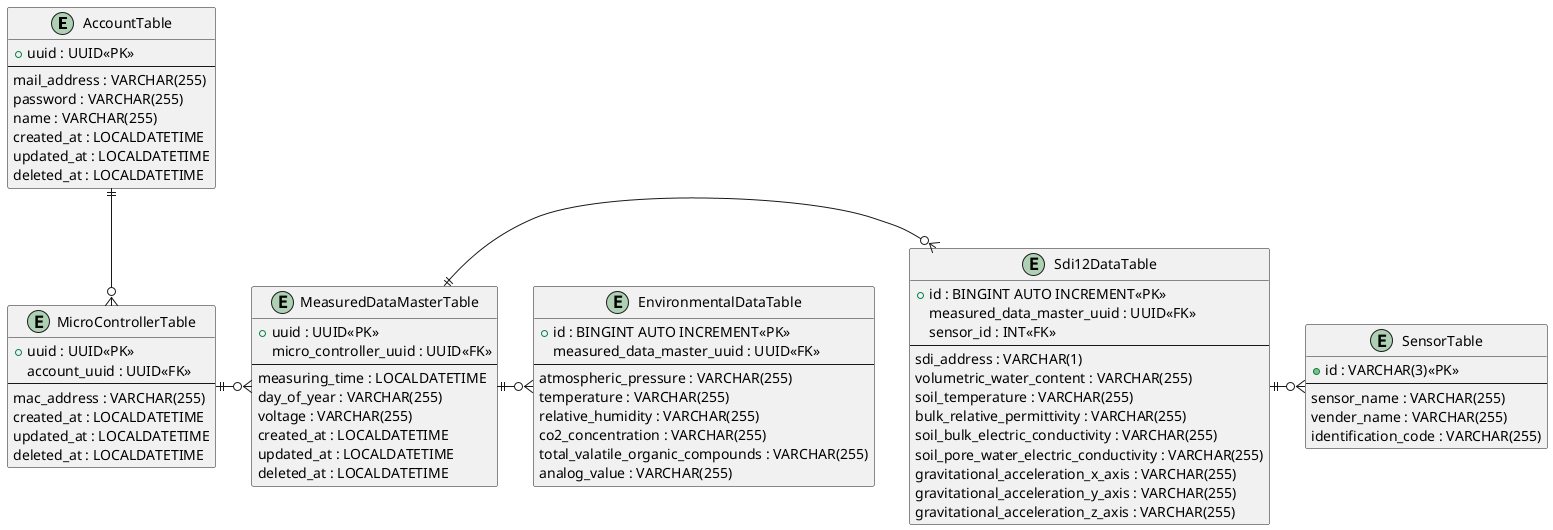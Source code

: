 @startuml stamp-iot 
entity "AccountTable" {
    +uuid : UUID<<PK>>
    --
    mail_address : VARCHAR(255)
    password : VARCHAR(255)
    name : VARCHAR(255)
    created_at : LOCALDATETIME
    updated_at : LOCALDATETIME
    deleted_at : LOCALDATETIME
}

entity "MicroControllerTable" {
    +uuid : UUID<<PK>>
    account_uuid : UUID<<FK>>
    --
    mac_address : VARCHAR(255)
    created_at : LOCALDATETIME
    updated_at : LOCALDATETIME
    deleted_at : LOCALDATETIME
}

entity "MeasuredDataMasterTable" {
    +uuid : UUID<<PK>>
    micro_controller_uuid : UUID<<FK>>
    --
    measuring_time : LOCALDATETIME
    day_of_year : VARCHAR(255)
    voltage : VARCHAR(255)
    created_at : LOCALDATETIME
    updated_at : LOCALDATETIME
    deleted_at : LOCALDATETIME
}

entity "Sdi12DataTable" {
    +id : BINGINT AUTO INCREMENT<<PK>>
    measured_data_master_uuid : UUID<<FK>>
    sensor_id : INT<<FK>>
    --
    sdi_address : VARCHAR(1)
    volumetric_water_content : VARCHAR(255)
    soil_temperature : VARCHAR(255)
    bulk_relative_permittivity : VARCHAR(255)
    soil_bulk_electric_conductivity : VARCHAR(255)
    soil_pore_water_electric_conductivity : VARCHAR(255)
    gravitational_acceleration_x_axis : VARCHAR(255)
    gravitational_acceleration_y_axis : VARCHAR(255)
    gravitational_acceleration_z_axis : VARCHAR(255)
}

entity "EnvironmentalDataTable" {
    +id : BINGINT AUTO INCREMENT<<PK>>
    measured_data_master_uuid : UUID<<FK>>
    --
    atmospheric_pressure : VARCHAR(255)
    temperature : VARCHAR(255)
    relative_humidity : VARCHAR(255)
    co2_concentration : VARCHAR(255)
    total_valatile_organic_compounds : VARCHAR(255)
    analog_value : VARCHAR(255)
}

entity "SensorTable" {
    +id : VARCHAR(3)<<PK>>
    --
    sensor_name : VARCHAR(255)
    vender_name : VARCHAR(255)
    identification_code : VARCHAR(255)
}

AccountTable ||-d-o{ MicroControllerTable
MicroControllerTable ||-r-o{ MeasuredDataMasterTable
MeasuredDataMasterTable ||-r-o{ Sdi12DataTable
MeasuredDataMasterTable ||-r-o{ EnvironmentalDataTable
Sdi12DataTable ||-r-o{ SensorTable

@enduml